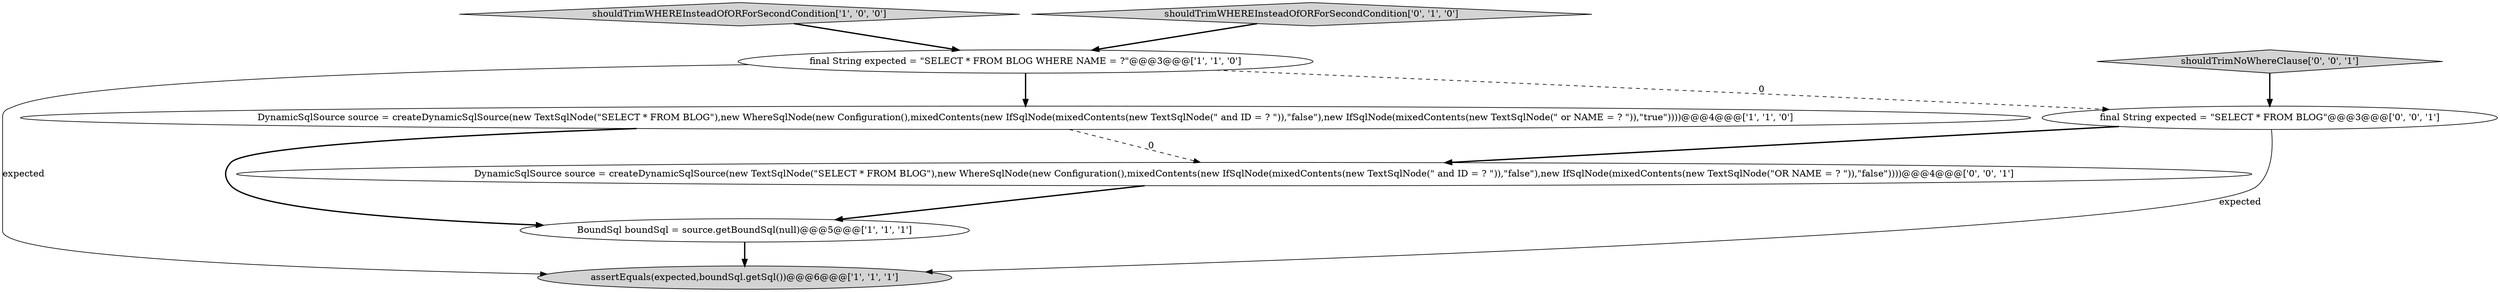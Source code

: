 digraph {
0 [style = filled, label = "shouldTrimWHEREInsteadOfORForSecondCondition['1', '0', '0']", fillcolor = lightgray, shape = diamond image = "AAA0AAABBB1BBB"];
4 [style = filled, label = "BoundSql boundSql = source.getBoundSql(null)@@@5@@@['1', '1', '1']", fillcolor = white, shape = ellipse image = "AAA0AAABBB1BBB"];
8 [style = filled, label = "final String expected = \"SELECT * FROM BLOG\"@@@3@@@['0', '0', '1']", fillcolor = white, shape = ellipse image = "AAA0AAABBB3BBB"];
3 [style = filled, label = "final String expected = \"SELECT * FROM BLOG WHERE NAME = ?\"@@@3@@@['1', '1', '0']", fillcolor = white, shape = ellipse image = "AAA0AAABBB1BBB"];
5 [style = filled, label = "shouldTrimWHEREInsteadOfORForSecondCondition['0', '1', '0']", fillcolor = lightgray, shape = diamond image = "AAA0AAABBB2BBB"];
6 [style = filled, label = "DynamicSqlSource source = createDynamicSqlSource(new TextSqlNode(\"SELECT * FROM BLOG\"),new WhereSqlNode(new Configuration(),mixedContents(new IfSqlNode(mixedContents(new TextSqlNode(\" and ID = ? \")),\"false\"),new IfSqlNode(mixedContents(new TextSqlNode(\"OR NAME = ? \")),\"false\"))))@@@4@@@['0', '0', '1']", fillcolor = white, shape = ellipse image = "AAA0AAABBB3BBB"];
2 [style = filled, label = "assertEquals(expected,boundSql.getSql())@@@6@@@['1', '1', '1']", fillcolor = lightgray, shape = ellipse image = "AAA0AAABBB1BBB"];
1 [style = filled, label = "DynamicSqlSource source = createDynamicSqlSource(new TextSqlNode(\"SELECT * FROM BLOG\"),new WhereSqlNode(new Configuration(),mixedContents(new IfSqlNode(mixedContents(new TextSqlNode(\" and ID = ? \")),\"false\"),new IfSqlNode(mixedContents(new TextSqlNode(\" or NAME = ? \")),\"true\"))))@@@4@@@['1', '1', '0']", fillcolor = white, shape = ellipse image = "AAA0AAABBB1BBB"];
7 [style = filled, label = "shouldTrimNoWhereClause['0', '0', '1']", fillcolor = lightgray, shape = diamond image = "AAA0AAABBB3BBB"];
5->3 [style = bold, label=""];
0->3 [style = bold, label=""];
3->2 [style = solid, label="expected"];
6->4 [style = bold, label=""];
3->8 [style = dashed, label="0"];
1->4 [style = bold, label=""];
8->2 [style = solid, label="expected"];
8->6 [style = bold, label=""];
4->2 [style = bold, label=""];
3->1 [style = bold, label=""];
7->8 [style = bold, label=""];
1->6 [style = dashed, label="0"];
}
